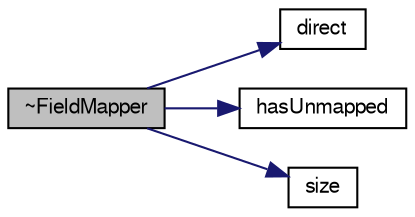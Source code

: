 digraph "~FieldMapper"
{
  bgcolor="transparent";
  edge [fontname="FreeSans",fontsize="10",labelfontname="FreeSans",labelfontsize="10"];
  node [fontname="FreeSans",fontsize="10",shape=record];
  rankdir="LR";
  Node2 [label="~FieldMapper",height=0.2,width=0.4,color="black", fillcolor="grey75", style="filled", fontcolor="black"];
  Node2 -> Node3 [color="midnightblue",fontsize="10",style="solid",fontname="FreeSans"];
  Node3 [label="direct",height=0.2,width=0.4,color="black",URL="$a26474.html#a2872814a20c47b17897a64b677abac96"];
  Node2 -> Node4 [color="midnightblue",fontsize="10",style="solid",fontname="FreeSans"];
  Node4 [label="hasUnmapped",height=0.2,width=0.4,color="black",URL="$a26474.html#ad42a7eaf1ac53336e0ed2ab45cc16790",tooltip="Are there unmapped values? I.e. do all size() elements get. "];
  Node2 -> Node5 [color="midnightblue",fontsize="10",style="solid",fontname="FreeSans"];
  Node5 [label="size",height=0.2,width=0.4,color="black",URL="$a26474.html#ab50b1cdd1f8dfe0339e7a91f64934c7a"];
}
